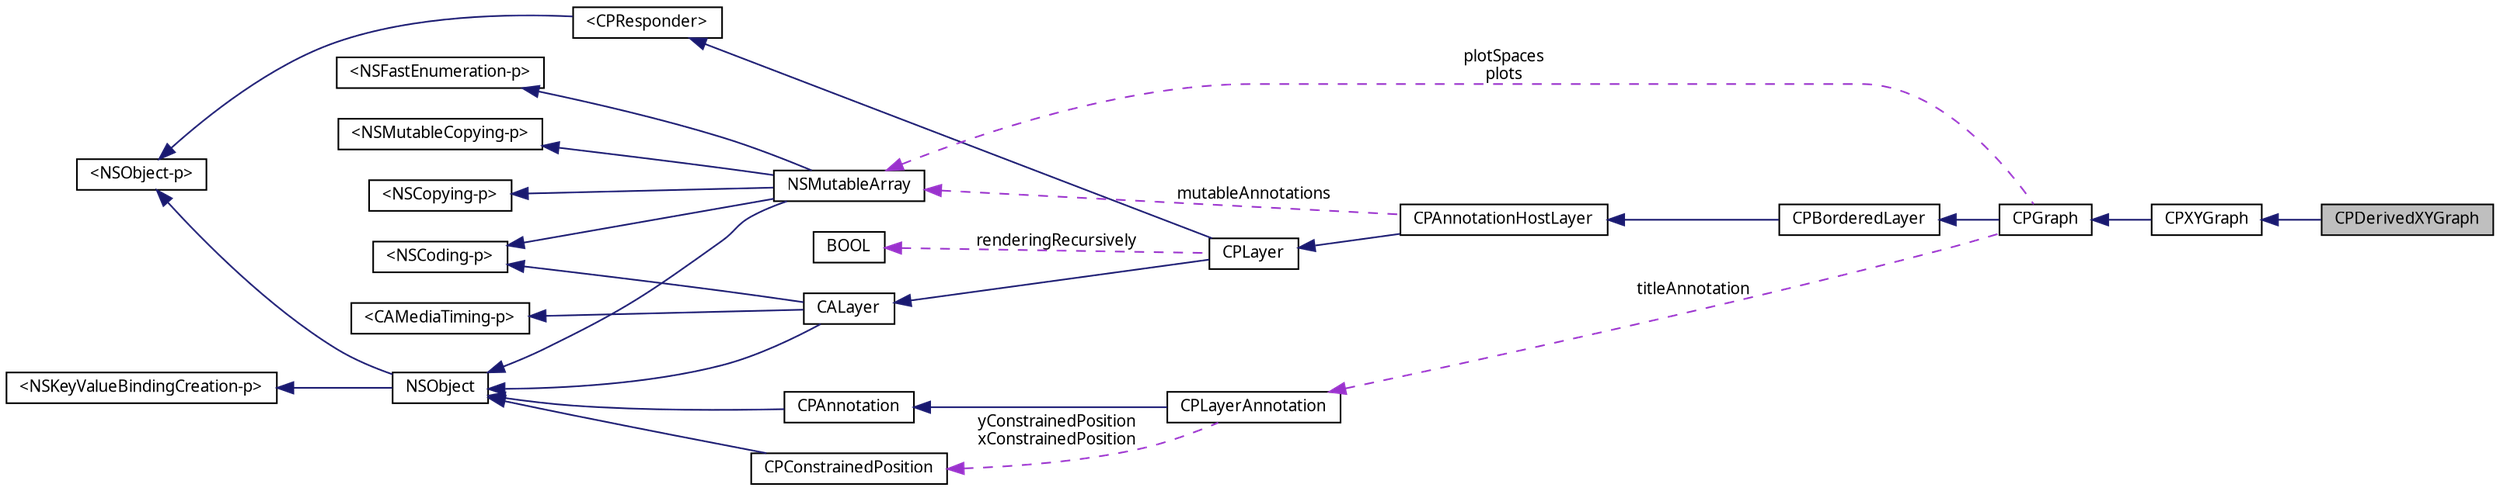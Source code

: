 digraph G
{
  bgcolor="transparent";
  edge [fontname="Lucinda Grande",fontsize="10",labelfontname="Lucinda Grande",labelfontsize="10"];
  node [fontname="Lucinda Grande",fontsize="10",shape=record];
  rankdir=LR;
  Node1 [label="CPDerivedXYGraph",height=0.2,width=0.4,color="black", fillcolor="grey75", style="filled" fontcolor="black"];
  Node2 -> Node1 [dir=back,color="midnightblue",fontsize="10",style="solid",fontname="Lucinda Grande"];
  Node2 [label="CPXYGraph",height=0.2,width=0.4,color="black",URL="$interface_c_p_x_y_graph.html",tooltip="A graph using a cartesian (X-Y) plot space."];
  Node3 -> Node2 [dir=back,color="midnightblue",fontsize="10",style="solid",fontname="Lucinda Grande"];
  Node3 [label="CPGraph",height=0.2,width=0.4,color="black",URL="$interface_c_p_graph.html",tooltip="An abstract graph class."];
  Node4 -> Node3 [dir=back,color="midnightblue",fontsize="10",style="solid",fontname="Lucinda Grande"];
  Node4 [label="CPBorderedLayer",height=0.2,width=0.4,color="black",URL="$interface_c_p_bordered_layer.html",tooltip="A layer with rounded corners."];
  Node5 -> Node4 [dir=back,color="midnightblue",fontsize="10",style="solid",fontname="Lucinda Grande"];
  Node5 [label="CPAnnotationHostLayer",height=0.2,width=0.4,color="black",URL="$interface_c_p_annotation_host_layer.html",tooltip="An annotation host layer is a container layer for annotations."];
  Node6 -> Node5 [dir=back,color="midnightblue",fontsize="10",style="solid",fontname="Lucinda Grande"];
  Node6 [label="CPLayer",height=0.2,width=0.4,color="black",URL="$interface_c_p_layer.html",tooltip="Base class for all Core Animation layers in Core Plot."];
  Node7 -> Node6 [dir=back,color="midnightblue",fontsize="10",style="solid",fontname="Lucinda Grande"];
  Node7 [label="CALayer",height=0.2,width=0.4,color="black",URL="doxygen-cocoa-tags.xml$http://developer.apple.com/documentation/GraphicsImaging/Reference/CALayer_class/Introduction/Introduction.html"];
  Node8 -> Node7 [dir=back,color="midnightblue",fontsize="10",style="solid",fontname="Lucinda Grande"];
  Node8 [label="NSObject",height=0.2,width=0.4,color="black",URL="doxygen-cocoa-tags.xml$http://developer.apple.com/documentation/Cocoa/Reference/Foundation/Classes/NSObject_Class/Reference/Reference.html"];
  Node9 -> Node8 [dir=back,color="midnightblue",fontsize="10",style="solid",fontname="Lucinda Grande"];
  Node9 [label="\<NSObject-p\>",height=0.2,width=0.4,color="black",URL="doxygen-cocoa-tags.xml$http://developer.apple.com/documentation/Cocoa/Reference/Foundation/Protocols/NSObject_Protocol/Reference/NSObject.html"];
  Node10 -> Node8 [dir=back,color="midnightblue",fontsize="10",style="solid",fontname="Lucinda Grande"];
  Node10 [label="\<NSKeyValueBindingCreation-p\>",height=0.2,width=0.4,color="black",URL="doxygen-cocoa-tags.xml$http://developer.apple.com/documentation/Cocoa/Reference/ApplicationKit/Protocols/NSKeyValueBindingCreation_Protocol/Reference/Reference.html"];
  Node11 -> Node7 [dir=back,color="midnightblue",fontsize="10",style="solid",fontname="Lucinda Grande"];
  Node11 [label="\<NSCoding-p\>",height=0.2,width=0.4,color="black",URL="doxygen-cocoa-tags.xml$http://developer.apple.com/documentation/Cocoa/Reference/Foundation/Protocols/NSCoding_Protocol/Reference/Reference.html"];
  Node12 -> Node7 [dir=back,color="midnightblue",fontsize="10",style="solid",fontname="Lucinda Grande"];
  Node12 [label="\<CAMediaTiming-p\>",height=0.2,width=0.4,color="black",URL="doxygen-cocoa-tags.xml$http://developer.apple.com/documentation/GraphicsImaging/Reference/CAMediaTiming_protocol/Introduction/Introduction.html"];
  Node13 -> Node6 [dir=back,color="midnightblue",fontsize="10",style="solid",fontname="Lucinda Grande"];
  Node13 [label="\<CPResponder\>",height=0.2,width=0.4,color="black",URL="$protocol_c_p_responder-p.html",tooltip="The basis of all event processing in Core Plot."];
  Node9 -> Node13 [dir=back,color="midnightblue",fontsize="10",style="solid",fontname="Lucinda Grande"];
  Node14 -> Node6 [dir=back,color="darkorchid3",fontsize="10",style="dashed",label="renderingRecursively",fontname="Lucinda Grande"];
  Node14 [label="BOOL",height=0.2,width=0.4,color="black",URL="doxygen-cocoa-tags.xml$http://developer.apple.com/mac/library/documentation/Cocoa/Reference/ObjCRuntimeRef/Reference/reference.html"];
  Node15 -> Node5 [dir=back,color="darkorchid3",fontsize="10",style="dashed",label="mutableAnnotations",fontname="Lucinda Grande"];
  Node15 [label="NSMutableArray",height=0.2,width=0.4,color="black",URL="doxygen-cocoa-tags.xml$http://developer.apple.com/documentation/Cocoa/Reference/Foundation/Classes/NSMutableArray_Class/Reference/Reference.html"];
  Node8 -> Node15 [dir=back,color="midnightblue",fontsize="10",style="solid",fontname="Lucinda Grande"];
  Node11 -> Node15 [dir=back,color="midnightblue",fontsize="10",style="solid",fontname="Lucinda Grande"];
  Node16 -> Node15 [dir=back,color="midnightblue",fontsize="10",style="solid",fontname="Lucinda Grande"];
  Node16 [label="\<NSCopying-p\>",height=0.2,width=0.4,color="black",URL="doxygen-cocoa-tags.xml$http://developer.apple.com/documentation/Cocoa/Reference/Foundation/Protocols/NSCopying_Protocol/Reference/Reference.html"];
  Node17 -> Node15 [dir=back,color="midnightblue",fontsize="10",style="solid",fontname="Lucinda Grande"];
  Node17 [label="\<NSFastEnumeration-p\>",height=0.2,width=0.4,color="black",URL="doxygen-cocoa-tags.xml$http://developer.apple.com/documentation/Cocoa/Reference/NSFastEnumeration_protocol/Reference/NSFastEnumeration.html"];
  Node18 -> Node15 [dir=back,color="midnightblue",fontsize="10",style="solid",fontname="Lucinda Grande"];
  Node18 [label="\<NSMutableCopying-p\>",height=0.2,width=0.4,color="black",URL="doxygen-cocoa-tags.xml$http://developer.apple.com/documentation/Cocoa/Reference/Foundation/Protocols/NSMutableCopying_Protocol/Reference/Reference.html"];
  Node19 -> Node3 [dir=back,color="darkorchid3",fontsize="10",style="dashed",label="titleAnnotation",fontname="Lucinda Grande"];
  Node19 [label="CPLayerAnnotation",height=0.2,width=0.4,color="black",URL="$interface_c_p_layer_annotation.html",tooltip="Positions a content layer relative to some anchor point in a reference layer."];
  Node20 -> Node19 [dir=back,color="midnightblue",fontsize="10",style="solid",fontname="Lucinda Grande"];
  Node20 [label="CPAnnotation",height=0.2,width=0.4,color="black",URL="$interface_c_p_annotation.html",tooltip="An annotation positions a content layer relative to some anchor point."];
  Node8 -> Node20 [dir=back,color="midnightblue",fontsize="10",style="solid",fontname="Lucinda Grande"];
  Node21 -> Node19 [dir=back,color="darkorchid3",fontsize="10",style="dashed",label="yConstrainedPosition\nxConstrainedPosition",fontname="Lucinda Grande"];
  Node21 [label="CPConstrainedPosition",height=0.2,width=0.4,color="black",URL="$interface_c_p_constrained_position.html",tooltip="Implements a spring and strut positioning algorithm for one dimension."];
  Node8 -> Node21 [dir=back,color="midnightblue",fontsize="10",style="solid",fontname="Lucinda Grande"];
  Node15 -> Node3 [dir=back,color="darkorchid3",fontsize="10",style="dashed",label="plotSpaces\nplots",fontname="Lucinda Grande"];
}
